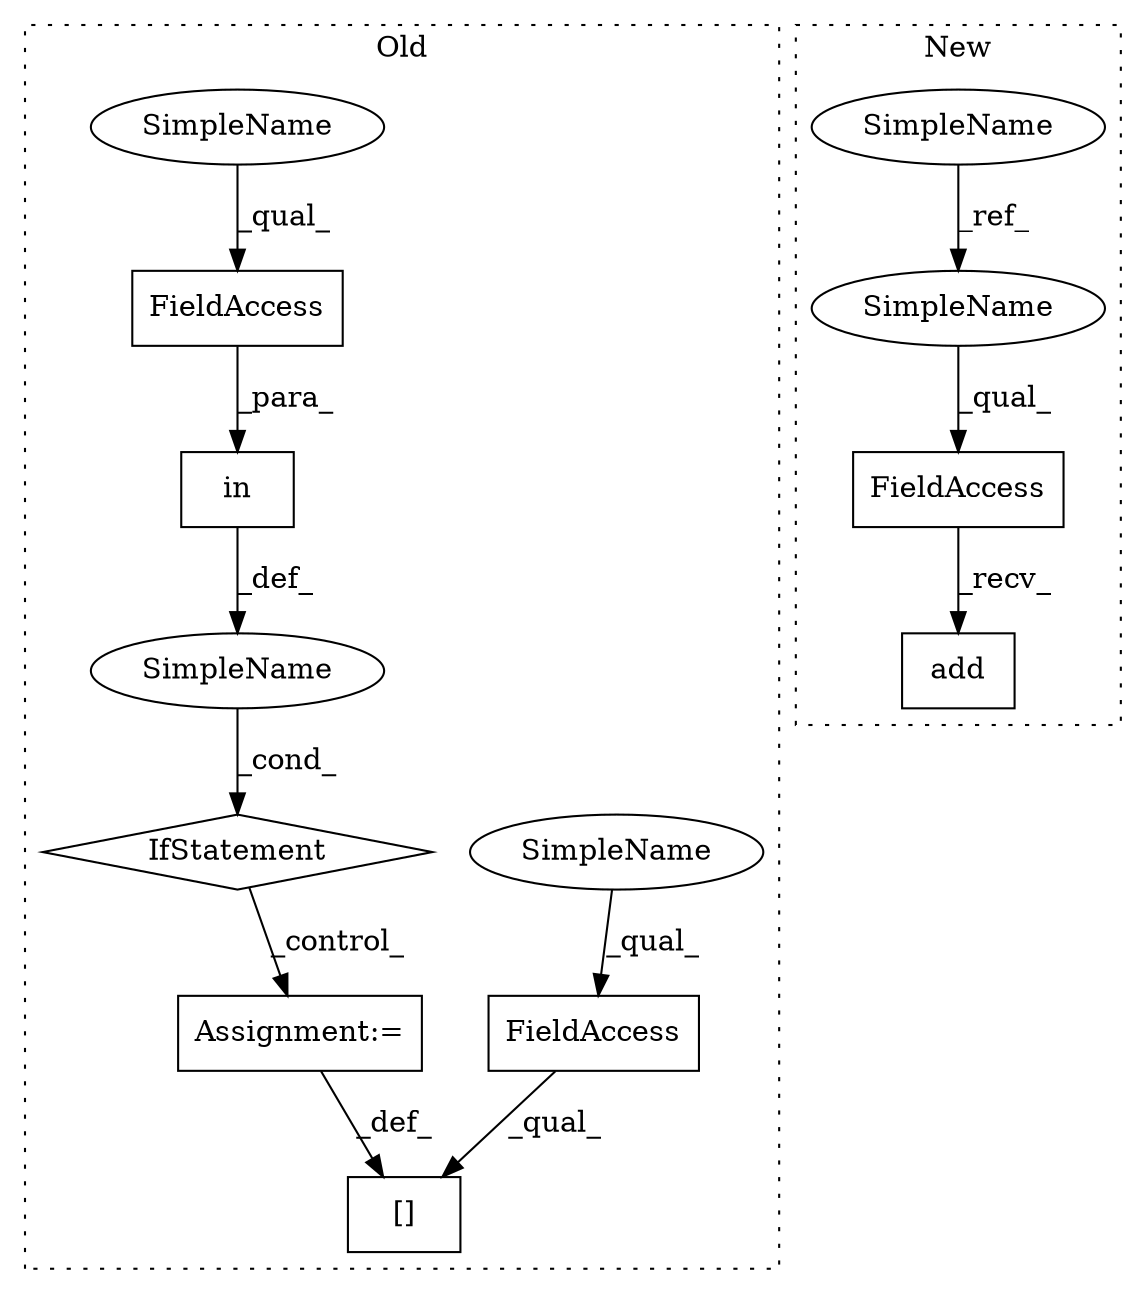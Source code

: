 digraph G {
subgraph cluster0 {
1 [label="in" a="105" s="1298" l="24" shape="box"];
3 [label="IfStatement" a="25" s="1290,1322" l="8,2" shape="diamond"];
4 [label="Assignment:=" a="7" s="1440" l="1" shape="box"];
5 [label="SimpleName" a="42" s="" l="" shape="ellipse"];
6 [label="[]" a="2" s="1418,1439" l="17,1" shape="box"];
7 [label="FieldAccess" a="22" s="1418" l="16" shape="box"];
8 [label="FieldAccess" a="22" s="1306" l="16" shape="box"];
12 [label="SimpleName" a="42" s="1418" l="4" shape="ellipse"];
13 [label="SimpleName" a="42" s="1306" l="4" shape="ellipse"];
label = "Old";
style="dotted";
}
subgraph cluster1 {
2 [label="add" a="32" s="3200,3288" l="4,1" shape="box"];
9 [label="FieldAccess" a="22" s="3185" l="14" shape="box"];
10 [label="SimpleName" a="42" s="3108" l="4" shape="ellipse"];
11 [label="SimpleName" a="42" s="3185" l="4" shape="ellipse"];
label = "New";
style="dotted";
}
1 -> 5 [label="_def_"];
3 -> 4 [label="_control_"];
4 -> 6 [label="_def_"];
5 -> 3 [label="_cond_"];
7 -> 6 [label="_qual_"];
8 -> 1 [label="_para_"];
9 -> 2 [label="_recv_"];
10 -> 11 [label="_ref_"];
11 -> 9 [label="_qual_"];
12 -> 7 [label="_qual_"];
13 -> 8 [label="_qual_"];
}